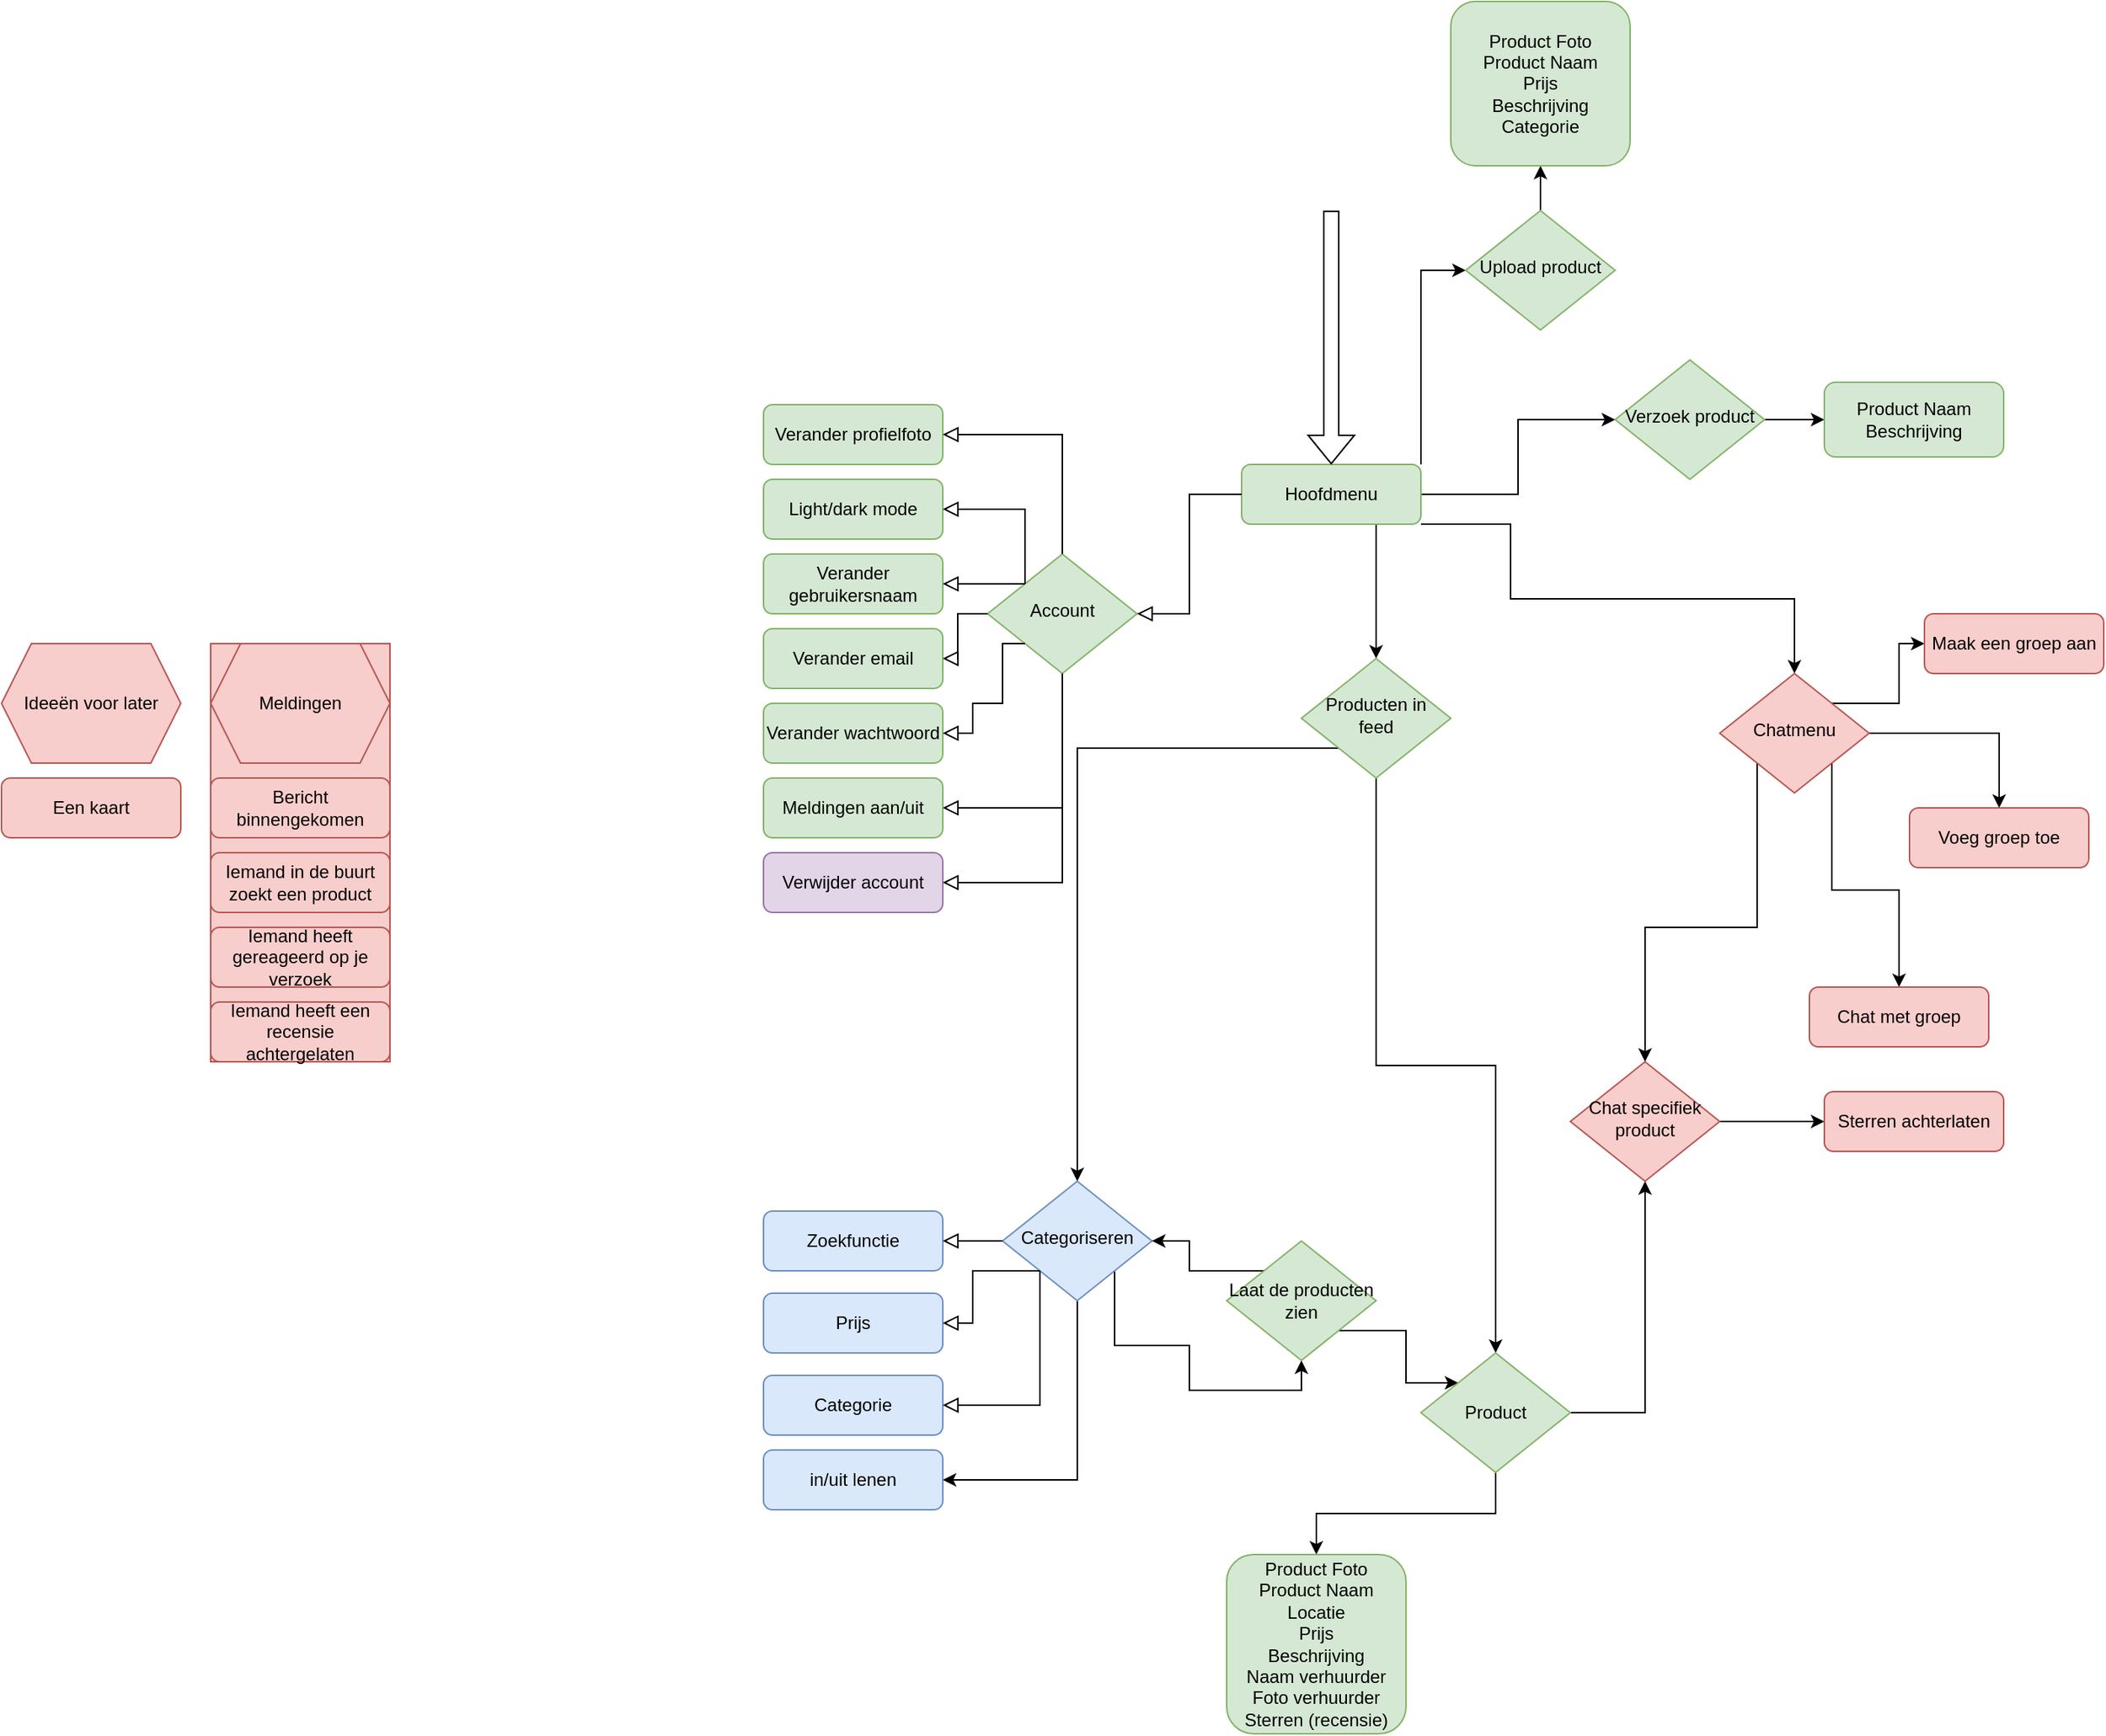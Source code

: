 <mxfile version="22.1.11" type="github">
  <diagram id="C5RBs43oDa-KdzZeNtuy" name="Page-1">
    <mxGraphModel dx="3096" dy="3266" grid="1" gridSize="10" guides="1" tooltips="1" connect="1" arrows="1" fold="1" page="1" pageScale="1" pageWidth="827" pageHeight="1169" math="0" shadow="0">
      <root>
        <mxCell id="WIyWlLk6GJQsqaUBKTNV-0" />
        <mxCell id="WIyWlLk6GJQsqaUBKTNV-1" parent="WIyWlLk6GJQsqaUBKTNV-0" />
        <mxCell id="afaMu38CD6oJEMducVZz-55" style="edgeStyle=orthogonalEdgeStyle;rounded=0;orthogonalLoop=1;jettySize=auto;html=1;exitX=0.75;exitY=1;exitDx=0;exitDy=0;entryX=0.5;entryY=0;entryDx=0;entryDy=0;" parent="WIyWlLk6GJQsqaUBKTNV-1" source="WIyWlLk6GJQsqaUBKTNV-3" target="afaMu38CD6oJEMducVZz-48" edge="1">
          <mxGeometry relative="1" as="geometry" />
        </mxCell>
        <mxCell id="afaMu38CD6oJEMducVZz-69" style="edgeStyle=orthogonalEdgeStyle;rounded=0;orthogonalLoop=1;jettySize=auto;html=1;exitX=1;exitY=1;exitDx=0;exitDy=0;entryX=0.5;entryY=0;entryDx=0;entryDy=0;" parent="WIyWlLk6GJQsqaUBKTNV-1" source="WIyWlLk6GJQsqaUBKTNV-3" target="afaMu38CD6oJEMducVZz-66" edge="1">
          <mxGeometry relative="1" as="geometry">
            <Array as="points">
              <mxPoint x="440" y="70" />
              <mxPoint x="440" y="120" />
              <mxPoint x="630" y="120" />
            </Array>
          </mxGeometry>
        </mxCell>
        <mxCell id="afaMu38CD6oJEMducVZz-87" style="edgeStyle=orthogonalEdgeStyle;rounded=0;orthogonalLoop=1;jettySize=auto;html=1;exitX=1;exitY=0;exitDx=0;exitDy=0;entryX=0;entryY=0.5;entryDx=0;entryDy=0;" parent="WIyWlLk6GJQsqaUBKTNV-1" source="WIyWlLk6GJQsqaUBKTNV-3" target="fX-Z9YBcb2msoDPGb8kQ-4" edge="1">
          <mxGeometry relative="1" as="geometry" />
        </mxCell>
        <mxCell id="afaMu38CD6oJEMducVZz-97" style="edgeStyle=orthogonalEdgeStyle;rounded=0;orthogonalLoop=1;jettySize=auto;html=1;exitX=1;exitY=0.5;exitDx=0;exitDy=0;" parent="WIyWlLk6GJQsqaUBKTNV-1" source="WIyWlLk6GJQsqaUBKTNV-3" target="afaMu38CD6oJEMducVZz-96" edge="1">
          <mxGeometry relative="1" as="geometry" />
        </mxCell>
        <mxCell id="WIyWlLk6GJQsqaUBKTNV-3" value="Hoofdmenu" style="rounded=1;whiteSpace=wrap;html=1;fontSize=12;glass=0;strokeWidth=1;shadow=0;fillColor=#d5e8d4;strokeColor=#82b366;" parent="WIyWlLk6GJQsqaUBKTNV-1" vertex="1">
          <mxGeometry x="260" y="30" width="120" height="40" as="geometry" />
        </mxCell>
        <mxCell id="fX-Z9YBcb2msoDPGb8kQ-0" value="Account" style="rhombus;whiteSpace=wrap;html=1;shadow=0;fontFamily=Helvetica;fontSize=12;align=center;strokeWidth=1;spacing=6;spacingTop=-4;fillColor=#d5e8d4;strokeColor=#82b366;" parent="WIyWlLk6GJQsqaUBKTNV-1" vertex="1">
          <mxGeometry x="90" y="90" width="100" height="80" as="geometry" />
        </mxCell>
        <mxCell id="afaMu38CD6oJEMducVZz-90" style="edgeStyle=orthogonalEdgeStyle;rounded=0;orthogonalLoop=1;jettySize=auto;html=1;exitX=0.5;exitY=0;exitDx=0;exitDy=0;entryX=0.5;entryY=1;entryDx=0;entryDy=0;" parent="WIyWlLk6GJQsqaUBKTNV-1" source="fX-Z9YBcb2msoDPGb8kQ-4" target="afaMu38CD6oJEMducVZz-89" edge="1">
          <mxGeometry relative="1" as="geometry" />
        </mxCell>
        <mxCell id="fX-Z9YBcb2msoDPGb8kQ-4" value="Upload product" style="rhombus;whiteSpace=wrap;html=1;shadow=0;fontFamily=Helvetica;fontSize=12;align=center;strokeWidth=1;spacing=6;spacingTop=-4;fillColor=#d5e8d4;strokeColor=#82b366;" parent="WIyWlLk6GJQsqaUBKTNV-1" vertex="1">
          <mxGeometry x="410" y="-140" width="100" height="80" as="geometry" />
        </mxCell>
        <mxCell id="afaMu38CD6oJEMducVZz-95" style="edgeStyle=orthogonalEdgeStyle;rounded=0;orthogonalLoop=1;jettySize=auto;html=1;exitX=1;exitY=0.5;exitDx=0;exitDy=0;entryX=0;entryY=0.5;entryDx=0;entryDy=0;" parent="WIyWlLk6GJQsqaUBKTNV-1" source="fX-Z9YBcb2msoDPGb8kQ-5" target="afaMu38CD6oJEMducVZz-94" edge="1">
          <mxGeometry relative="1" as="geometry" />
        </mxCell>
        <mxCell id="fX-Z9YBcb2msoDPGb8kQ-5" value="Chat specifiek product" style="rhombus;whiteSpace=wrap;html=1;shadow=0;fontFamily=Helvetica;fontSize=12;align=center;strokeWidth=1;spacing=6;spacingTop=-4;fillColor=#f8cecc;strokeColor=#b85450;" parent="WIyWlLk6GJQsqaUBKTNV-1" vertex="1">
          <mxGeometry x="480" y="430" width="100" height="80" as="geometry" />
        </mxCell>
        <mxCell id="fX-Z9YBcb2msoDPGb8kQ-8" value="" style="rounded=0;html=1;jettySize=auto;orthogonalLoop=1;fontSize=11;endArrow=block;endFill=0;endSize=8;strokeWidth=1;shadow=0;labelBackgroundColor=none;edgeStyle=orthogonalEdgeStyle;entryX=1;entryY=0.5;entryDx=0;entryDy=0;exitX=0;exitY=0.5;exitDx=0;exitDy=0;" parent="WIyWlLk6GJQsqaUBKTNV-1" source="WIyWlLk6GJQsqaUBKTNV-3" target="fX-Z9YBcb2msoDPGb8kQ-0" edge="1">
          <mxGeometry relative="1" as="geometry">
            <mxPoint x="390" y="60" as="sourcePoint" />
            <mxPoint x="460" y="70" as="targetPoint" />
          </mxGeometry>
        </mxCell>
        <mxCell id="fX-Z9YBcb2msoDPGb8kQ-12" value="Verander profielfoto" style="rounded=1;whiteSpace=wrap;html=1;fontSize=12;glass=0;strokeWidth=1;shadow=0;fillColor=#d5e8d4;strokeColor=#82b366;" parent="WIyWlLk6GJQsqaUBKTNV-1" vertex="1">
          <mxGeometry x="-60" y="-10" width="120" height="40" as="geometry" />
        </mxCell>
        <mxCell id="fX-Z9YBcb2msoDPGb8kQ-13" value="Verander gebruikersnaam" style="rounded=1;whiteSpace=wrap;html=1;fontSize=12;glass=0;strokeWidth=1;shadow=0;fillColor=#d5e8d4;strokeColor=#82b366;" parent="WIyWlLk6GJQsqaUBKTNV-1" vertex="1">
          <mxGeometry x="-60" y="90" width="120" height="40" as="geometry" />
        </mxCell>
        <mxCell id="fX-Z9YBcb2msoDPGb8kQ-14" value="Verander email" style="rounded=1;whiteSpace=wrap;html=1;fontSize=12;glass=0;strokeWidth=1;shadow=0;fillColor=#d5e8d4;strokeColor=#82b366;" parent="WIyWlLk6GJQsqaUBKTNV-1" vertex="1">
          <mxGeometry x="-60" y="140" width="120" height="40" as="geometry" />
        </mxCell>
        <mxCell id="fX-Z9YBcb2msoDPGb8kQ-15" value="Verander wachtwoord" style="rounded=1;whiteSpace=wrap;html=1;fontSize=12;glass=0;strokeWidth=1;shadow=0;fillColor=#d5e8d4;strokeColor=#82b366;" parent="WIyWlLk6GJQsqaUBKTNV-1" vertex="1">
          <mxGeometry x="-60" y="190" width="120" height="40" as="geometry" />
        </mxCell>
        <mxCell id="fX-Z9YBcb2msoDPGb8kQ-24" value="Meldingen aan/uit" style="rounded=1;whiteSpace=wrap;html=1;fontSize=12;glass=0;strokeWidth=1;shadow=0;fillColor=#d5e8d4;strokeColor=#82b366;" parent="WIyWlLk6GJQsqaUBKTNV-1" vertex="1">
          <mxGeometry x="-60" y="240" width="120" height="40" as="geometry" />
        </mxCell>
        <mxCell id="afaMu38CD6oJEMducVZz-1" value="" style="group;fillColor=#f8cecc;strokeColor=#b85450;" parent="WIyWlLk6GJQsqaUBKTNV-1" vertex="1" connectable="0">
          <mxGeometry x="-430" y="150" width="120" height="280" as="geometry" />
        </mxCell>
        <mxCell id="fX-Z9YBcb2msoDPGb8kQ-20" value="Bericht binnengekomen" style="rounded=1;whiteSpace=wrap;html=1;fontSize=12;glass=0;strokeWidth=1;shadow=0;fillColor=#f8cecc;strokeColor=#b85450;" parent="afaMu38CD6oJEMducVZz-1" vertex="1">
          <mxGeometry y="90" width="120" height="40" as="geometry" />
        </mxCell>
        <mxCell id="fX-Z9YBcb2msoDPGb8kQ-21" value="Iemand in de buurt zoekt een product" style="rounded=1;whiteSpace=wrap;html=1;fontSize=12;glass=0;strokeWidth=1;shadow=0;fillColor=#f8cecc;strokeColor=#b85450;" parent="afaMu38CD6oJEMducVZz-1" vertex="1">
          <mxGeometry y="140" width="120" height="40" as="geometry" />
        </mxCell>
        <mxCell id="fX-Z9YBcb2msoDPGb8kQ-22" value="Iemand heeft gereageerd op je verzoek" style="rounded=1;whiteSpace=wrap;html=1;fontSize=12;glass=0;strokeWidth=1;shadow=0;fillColor=#f8cecc;strokeColor=#b85450;" parent="afaMu38CD6oJEMducVZz-1" vertex="1">
          <mxGeometry y="190" width="120" height="40" as="geometry" />
        </mxCell>
        <mxCell id="fX-Z9YBcb2msoDPGb8kQ-23" value="Iemand heeft een recensie achtergelaten" style="rounded=1;whiteSpace=wrap;html=1;fontSize=12;glass=0;strokeWidth=1;shadow=0;fillColor=#f8cecc;strokeColor=#b85450;" parent="afaMu38CD6oJEMducVZz-1" vertex="1">
          <mxGeometry y="240" width="120" height="40" as="geometry" />
        </mxCell>
        <mxCell id="afaMu38CD6oJEMducVZz-0" value="Meldingen" style="shape=hexagon;perimeter=hexagonPerimeter2;whiteSpace=wrap;html=1;fixedSize=1;fillColor=#f8cecc;strokeColor=#b85450;" parent="afaMu38CD6oJEMducVZz-1" vertex="1">
          <mxGeometry width="120" height="80" as="geometry" />
        </mxCell>
        <mxCell id="afaMu38CD6oJEMducVZz-2" value="" style="rounded=0;html=1;jettySize=auto;orthogonalLoop=1;fontSize=11;endArrow=block;endFill=0;endSize=8;strokeWidth=1;shadow=0;labelBackgroundColor=none;edgeStyle=orthogonalEdgeStyle;entryX=1;entryY=0.5;entryDx=0;entryDy=0;exitX=0.5;exitY=0;exitDx=0;exitDy=0;" parent="WIyWlLk6GJQsqaUBKTNV-1" source="fX-Z9YBcb2msoDPGb8kQ-0" target="fX-Z9YBcb2msoDPGb8kQ-12" edge="1">
          <mxGeometry relative="1" as="geometry">
            <mxPoint x="230" y="30" as="sourcePoint" />
            <mxPoint x="100" y="90" as="targetPoint" />
          </mxGeometry>
        </mxCell>
        <mxCell id="afaMu38CD6oJEMducVZz-3" value="" style="rounded=0;html=1;jettySize=auto;orthogonalLoop=1;fontSize=11;endArrow=block;endFill=0;endSize=8;strokeWidth=1;shadow=0;labelBackgroundColor=none;edgeStyle=orthogonalEdgeStyle;entryX=1;entryY=0.5;entryDx=0;entryDy=0;exitX=0.5;exitY=1;exitDx=0;exitDy=0;" parent="WIyWlLk6GJQsqaUBKTNV-1" source="fX-Z9YBcb2msoDPGb8kQ-0" target="fX-Z9YBcb2msoDPGb8kQ-24" edge="1">
          <mxGeometry relative="1" as="geometry">
            <mxPoint x="100" y="140" as="sourcePoint" />
            <mxPoint x="70" y="70" as="targetPoint" />
          </mxGeometry>
        </mxCell>
        <mxCell id="afaMu38CD6oJEMducVZz-4" value="" style="rounded=0;html=1;jettySize=auto;orthogonalLoop=1;fontSize=11;endArrow=block;endFill=0;endSize=8;strokeWidth=1;shadow=0;labelBackgroundColor=none;edgeStyle=orthogonalEdgeStyle;entryX=1;entryY=0.5;entryDx=0;entryDy=0;exitX=0;exitY=0;exitDx=0;exitDy=0;" parent="WIyWlLk6GJQsqaUBKTNV-1" source="fX-Z9YBcb2msoDPGb8kQ-0" target="fX-Z9YBcb2msoDPGb8kQ-13" edge="1">
          <mxGeometry relative="1" as="geometry">
            <mxPoint x="150" y="100" as="sourcePoint" />
            <mxPoint x="70" y="70" as="targetPoint" />
          </mxGeometry>
        </mxCell>
        <mxCell id="afaMu38CD6oJEMducVZz-5" value="" style="rounded=0;html=1;jettySize=auto;orthogonalLoop=1;fontSize=11;endArrow=block;endFill=0;endSize=8;strokeWidth=1;shadow=0;labelBackgroundColor=none;edgeStyle=orthogonalEdgeStyle;entryX=1;entryY=0.5;entryDx=0;entryDy=0;exitX=0;exitY=0.5;exitDx=0;exitDy=0;" parent="WIyWlLk6GJQsqaUBKTNV-1" source="fX-Z9YBcb2msoDPGb8kQ-0" target="fX-Z9YBcb2msoDPGb8kQ-14" edge="1">
          <mxGeometry relative="1" as="geometry">
            <mxPoint x="160" y="110" as="sourcePoint" />
            <mxPoint x="80" y="80" as="targetPoint" />
          </mxGeometry>
        </mxCell>
        <mxCell id="afaMu38CD6oJEMducVZz-6" value="" style="rounded=0;html=1;jettySize=auto;orthogonalLoop=1;fontSize=11;endArrow=block;endFill=0;endSize=8;strokeWidth=1;shadow=0;labelBackgroundColor=none;edgeStyle=orthogonalEdgeStyle;entryX=1;entryY=0.5;entryDx=0;entryDy=0;exitX=0;exitY=1;exitDx=0;exitDy=0;" parent="WIyWlLk6GJQsqaUBKTNV-1" source="fX-Z9YBcb2msoDPGb8kQ-0" target="fX-Z9YBcb2msoDPGb8kQ-15" edge="1">
          <mxGeometry relative="1" as="geometry">
            <mxPoint x="170" y="120" as="sourcePoint" />
            <mxPoint x="90" y="90" as="targetPoint" />
            <Array as="points">
              <mxPoint x="100" y="150" />
              <mxPoint x="100" y="190" />
              <mxPoint x="80" y="190" />
              <mxPoint x="80" y="210" />
            </Array>
          </mxGeometry>
        </mxCell>
        <mxCell id="afaMu38CD6oJEMducVZz-57" style="edgeStyle=orthogonalEdgeStyle;rounded=0;orthogonalLoop=1;jettySize=auto;html=1;exitX=1;exitY=1;exitDx=0;exitDy=0;entryX=0.5;entryY=1;entryDx=0;entryDy=0;" parent="WIyWlLk6GJQsqaUBKTNV-1" source="afaMu38CD6oJEMducVZz-15" target="afaMu38CD6oJEMducVZz-49" edge="1">
          <mxGeometry relative="1" as="geometry">
            <Array as="points">
              <mxPoint x="175" y="620" />
              <mxPoint x="225" y="620" />
              <mxPoint x="225" y="650" />
              <mxPoint x="300" y="650" />
            </Array>
          </mxGeometry>
        </mxCell>
        <mxCell id="afaMu38CD6oJEMducVZz-101" style="edgeStyle=orthogonalEdgeStyle;rounded=0;orthogonalLoop=1;jettySize=auto;html=1;exitX=0.5;exitY=1;exitDx=0;exitDy=0;entryX=1;entryY=0.5;entryDx=0;entryDy=0;" parent="WIyWlLk6GJQsqaUBKTNV-1" source="afaMu38CD6oJEMducVZz-15" target="afaMu38CD6oJEMducVZz-100" edge="1">
          <mxGeometry relative="1" as="geometry">
            <Array as="points">
              <mxPoint x="150" y="710" />
            </Array>
          </mxGeometry>
        </mxCell>
        <mxCell id="afaMu38CD6oJEMducVZz-15" value="Categoriseren" style="rhombus;whiteSpace=wrap;html=1;shadow=0;fontFamily=Helvetica;fontSize=12;align=center;strokeWidth=1;spacing=6;spacingTop=-4;fillColor=#dae8fc;strokeColor=#6c8ebf;" parent="WIyWlLk6GJQsqaUBKTNV-1" vertex="1">
          <mxGeometry x="100" y="510" width="100" height="80" as="geometry" />
        </mxCell>
        <mxCell id="afaMu38CD6oJEMducVZz-16" value="Zoekfunctie" style="rounded=1;whiteSpace=wrap;html=1;fontSize=12;glass=0;strokeWidth=1;shadow=0;fillColor=#dae8fc;strokeColor=#6c8ebf;" parent="WIyWlLk6GJQsqaUBKTNV-1" vertex="1">
          <mxGeometry x="-60" y="530" width="120" height="40" as="geometry" />
        </mxCell>
        <mxCell id="afaMu38CD6oJEMducVZz-17" value="Prijs" style="rounded=1;whiteSpace=wrap;html=1;fontSize=12;glass=0;strokeWidth=1;shadow=0;fillColor=#dae8fc;strokeColor=#6c8ebf;" parent="WIyWlLk6GJQsqaUBKTNV-1" vertex="1">
          <mxGeometry x="-60" y="585" width="120" height="40" as="geometry" />
        </mxCell>
        <mxCell id="afaMu38CD6oJEMducVZz-25" value="Categorie" style="rounded=1;whiteSpace=wrap;html=1;fontSize=12;glass=0;strokeWidth=1;shadow=0;fillColor=#dae8fc;strokeColor=#6c8ebf;" parent="WIyWlLk6GJQsqaUBKTNV-1" vertex="1">
          <mxGeometry x="-60" y="640" width="120" height="40" as="geometry" />
        </mxCell>
        <mxCell id="afaMu38CD6oJEMducVZz-40" value="" style="rounded=0;html=1;jettySize=auto;orthogonalLoop=1;fontSize=11;endArrow=block;endFill=0;endSize=8;strokeWidth=1;shadow=0;labelBackgroundColor=none;edgeStyle=orthogonalEdgeStyle;entryX=1;entryY=0.5;entryDx=0;entryDy=0;exitX=0;exitY=0.5;exitDx=0;exitDy=0;" parent="WIyWlLk6GJQsqaUBKTNV-1" source="afaMu38CD6oJEMducVZz-15" target="afaMu38CD6oJEMducVZz-16" edge="1">
          <mxGeometry relative="1" as="geometry">
            <mxPoint x="245" y="480" as="sourcePoint" />
            <mxPoint x="185" y="540" as="targetPoint" />
          </mxGeometry>
        </mxCell>
        <mxCell id="afaMu38CD6oJEMducVZz-41" value="" style="rounded=0;html=1;jettySize=auto;orthogonalLoop=1;fontSize=11;endArrow=block;endFill=0;endSize=8;strokeWidth=1;shadow=0;labelBackgroundColor=none;edgeStyle=orthogonalEdgeStyle;entryX=1;entryY=0.5;entryDx=0;entryDy=0;exitX=0;exitY=1;exitDx=0;exitDy=0;" parent="WIyWlLk6GJQsqaUBKTNV-1" source="afaMu38CD6oJEMducVZz-15" target="afaMu38CD6oJEMducVZz-17" edge="1">
          <mxGeometry relative="1" as="geometry">
            <mxPoint x="110" y="560" as="sourcePoint" />
            <mxPoint x="70" y="560" as="targetPoint" />
          </mxGeometry>
        </mxCell>
        <mxCell id="afaMu38CD6oJEMducVZz-42" value="" style="rounded=0;html=1;jettySize=auto;orthogonalLoop=1;fontSize=11;endArrow=block;endFill=0;endSize=8;strokeWidth=1;shadow=0;labelBackgroundColor=none;edgeStyle=orthogonalEdgeStyle;entryX=1;entryY=0.5;entryDx=0;entryDy=0;exitX=0;exitY=1;exitDx=0;exitDy=0;" parent="WIyWlLk6GJQsqaUBKTNV-1" source="afaMu38CD6oJEMducVZz-15" target="afaMu38CD6oJEMducVZz-25" edge="1">
          <mxGeometry relative="1" as="geometry">
            <mxPoint x="135" y="580" as="sourcePoint" />
            <mxPoint x="70" y="615" as="targetPoint" />
            <Array as="points">
              <mxPoint x="125" y="660" />
            </Array>
          </mxGeometry>
        </mxCell>
        <mxCell id="afaMu38CD6oJEMducVZz-43" value="Ideeën voor later" style="shape=hexagon;perimeter=hexagonPerimeter2;whiteSpace=wrap;html=1;fixedSize=1;fillColor=#f8cecc;strokeColor=#b85450;" parent="WIyWlLk6GJQsqaUBKTNV-1" vertex="1">
          <mxGeometry x="-570" y="150" width="120" height="80" as="geometry" />
        </mxCell>
        <mxCell id="afaMu38CD6oJEMducVZz-44" value="Een kaart" style="rounded=1;whiteSpace=wrap;html=1;fontSize=12;glass=0;strokeWidth=1;shadow=0;fillColor=#f8cecc;strokeColor=#b85450;" parent="WIyWlLk6GJQsqaUBKTNV-1" vertex="1">
          <mxGeometry x="-570" y="240" width="120" height="40" as="geometry" />
        </mxCell>
        <mxCell id="afaMu38CD6oJEMducVZz-52" style="edgeStyle=orthogonalEdgeStyle;rounded=0;orthogonalLoop=1;jettySize=auto;html=1;exitX=0.5;exitY=1;exitDx=0;exitDy=0;entryX=0.5;entryY=0;entryDx=0;entryDy=0;" parent="WIyWlLk6GJQsqaUBKTNV-1" source="afaMu38CD6oJEMducVZz-48" target="afaMu38CD6oJEMducVZz-51" edge="1">
          <mxGeometry relative="1" as="geometry" />
        </mxCell>
        <mxCell id="oRf8qmdozIg_NKC_p3sM-3" style="edgeStyle=orthogonalEdgeStyle;rounded=0;orthogonalLoop=1;jettySize=auto;html=1;exitX=0;exitY=1;exitDx=0;exitDy=0;entryX=0.5;entryY=0;entryDx=0;entryDy=0;" parent="WIyWlLk6GJQsqaUBKTNV-1" source="afaMu38CD6oJEMducVZz-48" target="afaMu38CD6oJEMducVZz-15" edge="1">
          <mxGeometry relative="1" as="geometry" />
        </mxCell>
        <mxCell id="afaMu38CD6oJEMducVZz-48" value="Producten in feed" style="rhombus;whiteSpace=wrap;html=1;shadow=0;fontFamily=Helvetica;fontSize=12;align=center;strokeWidth=1;spacing=6;spacingTop=-4;fillColor=#d5e8d4;strokeColor=#82b366;" parent="WIyWlLk6GJQsqaUBKTNV-1" vertex="1">
          <mxGeometry x="300" y="160" width="100" height="80" as="geometry" />
        </mxCell>
        <mxCell id="afaMu38CD6oJEMducVZz-56" style="edgeStyle=orthogonalEdgeStyle;rounded=0;orthogonalLoop=1;jettySize=auto;html=1;exitX=1;exitY=1;exitDx=0;exitDy=0;entryX=0;entryY=0;entryDx=0;entryDy=0;" parent="WIyWlLk6GJQsqaUBKTNV-1" source="afaMu38CD6oJEMducVZz-49" target="afaMu38CD6oJEMducVZz-51" edge="1">
          <mxGeometry relative="1" as="geometry" />
        </mxCell>
        <mxCell id="afaMu38CD6oJEMducVZz-58" style="edgeStyle=orthogonalEdgeStyle;rounded=0;orthogonalLoop=1;jettySize=auto;html=1;exitX=0;exitY=0;exitDx=0;exitDy=0;entryX=1;entryY=0.5;entryDx=0;entryDy=0;" parent="WIyWlLk6GJQsqaUBKTNV-1" source="afaMu38CD6oJEMducVZz-49" target="afaMu38CD6oJEMducVZz-15" edge="1">
          <mxGeometry relative="1" as="geometry" />
        </mxCell>
        <mxCell id="afaMu38CD6oJEMducVZz-49" value="Laat de producten zien" style="rhombus;whiteSpace=wrap;html=1;fillColor=#d5e8d4;strokeColor=#82b366;" parent="WIyWlLk6GJQsqaUBKTNV-1" vertex="1">
          <mxGeometry x="250" y="550" width="100" height="80" as="geometry" />
        </mxCell>
        <mxCell id="afaMu38CD6oJEMducVZz-64" style="edgeStyle=orthogonalEdgeStyle;rounded=0;orthogonalLoop=1;jettySize=auto;html=1;exitX=0.5;exitY=1;exitDx=0;exitDy=0;entryX=0.5;entryY=0;entryDx=0;entryDy=0;" parent="WIyWlLk6GJQsqaUBKTNV-1" source="afaMu38CD6oJEMducVZz-51" target="afaMu38CD6oJEMducVZz-62" edge="1">
          <mxGeometry relative="1" as="geometry" />
        </mxCell>
        <mxCell id="afaMu38CD6oJEMducVZz-65" style="edgeStyle=orthogonalEdgeStyle;rounded=0;orthogonalLoop=1;jettySize=auto;html=1;exitX=1;exitY=0.5;exitDx=0;exitDy=0;entryX=0.5;entryY=1;entryDx=0;entryDy=0;" parent="WIyWlLk6GJQsqaUBKTNV-1" source="afaMu38CD6oJEMducVZz-51" target="fX-Z9YBcb2msoDPGb8kQ-5" edge="1">
          <mxGeometry relative="1" as="geometry" />
        </mxCell>
        <mxCell id="afaMu38CD6oJEMducVZz-51" value="Product" style="rhombus;whiteSpace=wrap;html=1;fillColor=#d5e8d4;strokeColor=#82b366;" parent="WIyWlLk6GJQsqaUBKTNV-1" vertex="1">
          <mxGeometry x="380" y="625" width="100" height="80" as="geometry" />
        </mxCell>
        <mxCell id="afaMu38CD6oJEMducVZz-62" value="Product Foto&lt;br&gt;Product Naam&lt;br&gt;Locatie&lt;br&gt;Prijs&lt;br&gt;Beschrijving&lt;br&gt;Naam verhuurder&lt;br&gt;Foto verhuurder&lt;br&gt;Sterren (recensie)" style="rounded=1;whiteSpace=wrap;html=1;fontSize=12;glass=0;strokeWidth=1;shadow=0;fillColor=#d5e8d4;strokeColor=#82b366;" parent="WIyWlLk6GJQsqaUBKTNV-1" vertex="1">
          <mxGeometry x="250" y="760" width="120" height="120" as="geometry" />
        </mxCell>
        <mxCell id="afaMu38CD6oJEMducVZz-77" style="edgeStyle=orthogonalEdgeStyle;rounded=0;orthogonalLoop=1;jettySize=auto;html=1;exitX=0;exitY=1;exitDx=0;exitDy=0;entryX=0.5;entryY=0;entryDx=0;entryDy=0;" parent="WIyWlLk6GJQsqaUBKTNV-1" source="afaMu38CD6oJEMducVZz-66" target="fX-Z9YBcb2msoDPGb8kQ-5" edge="1">
          <mxGeometry relative="1" as="geometry" />
        </mxCell>
        <mxCell id="afaMu38CD6oJEMducVZz-80" style="edgeStyle=orthogonalEdgeStyle;rounded=0;orthogonalLoop=1;jettySize=auto;html=1;exitX=1;exitY=1;exitDx=0;exitDy=0;entryX=0.5;entryY=0;entryDx=0;entryDy=0;" parent="WIyWlLk6GJQsqaUBKTNV-1" source="afaMu38CD6oJEMducVZz-66" target="afaMu38CD6oJEMducVZz-81" edge="1">
          <mxGeometry relative="1" as="geometry">
            <mxPoint x="675" y="370" as="targetPoint" />
          </mxGeometry>
        </mxCell>
        <mxCell id="afaMu38CD6oJEMducVZz-83" style="edgeStyle=orthogonalEdgeStyle;rounded=0;orthogonalLoop=1;jettySize=auto;html=1;exitX=1;exitY=0.5;exitDx=0;exitDy=0;entryX=0.5;entryY=0;entryDx=0;entryDy=0;" parent="WIyWlLk6GJQsqaUBKTNV-1" source="afaMu38CD6oJEMducVZz-66" target="afaMu38CD6oJEMducVZz-82" edge="1">
          <mxGeometry relative="1" as="geometry" />
        </mxCell>
        <mxCell id="afaMu38CD6oJEMducVZz-85" style="edgeStyle=orthogonalEdgeStyle;rounded=0;orthogonalLoop=1;jettySize=auto;html=1;exitX=1;exitY=0;exitDx=0;exitDy=0;entryX=0;entryY=0.5;entryDx=0;entryDy=0;" parent="WIyWlLk6GJQsqaUBKTNV-1" source="afaMu38CD6oJEMducVZz-66" target="afaMu38CD6oJEMducVZz-84" edge="1">
          <mxGeometry relative="1" as="geometry" />
        </mxCell>
        <mxCell id="afaMu38CD6oJEMducVZz-66" value="Chatmenu" style="rhombus;whiteSpace=wrap;html=1;shadow=0;fontFamily=Helvetica;fontSize=12;align=center;strokeWidth=1;spacing=6;spacingTop=-4;fillColor=#f8cecc;strokeColor=#b85450;" parent="WIyWlLk6GJQsqaUBKTNV-1" vertex="1">
          <mxGeometry x="580" y="170" width="100" height="80" as="geometry" />
        </mxCell>
        <mxCell id="afaMu38CD6oJEMducVZz-81" value="Chat met groep" style="rounded=1;whiteSpace=wrap;html=1;fontSize=12;glass=0;strokeWidth=1;shadow=0;fillColor=#f8cecc;strokeColor=#b85450;" parent="WIyWlLk6GJQsqaUBKTNV-1" vertex="1">
          <mxGeometry x="640" y="380" width="120" height="40" as="geometry" />
        </mxCell>
        <mxCell id="afaMu38CD6oJEMducVZz-82" value="Voeg groep toe" style="rounded=1;whiteSpace=wrap;html=1;fontSize=12;glass=0;strokeWidth=1;shadow=0;fillColor=#f8cecc;strokeColor=#b85450;" parent="WIyWlLk6GJQsqaUBKTNV-1" vertex="1">
          <mxGeometry x="707" y="260" width="120" height="40" as="geometry" />
        </mxCell>
        <mxCell id="afaMu38CD6oJEMducVZz-84" value="Maak een groep aan" style="rounded=1;whiteSpace=wrap;html=1;fontSize=12;glass=0;strokeWidth=1;shadow=0;fillColor=#f8cecc;strokeColor=#b85450;" parent="WIyWlLk6GJQsqaUBKTNV-1" vertex="1">
          <mxGeometry x="717" y="130" width="120" height="40" as="geometry" />
        </mxCell>
        <mxCell id="afaMu38CD6oJEMducVZz-86" value="" style="shape=flexArrow;endArrow=classic;html=1;rounded=0;" parent="WIyWlLk6GJQsqaUBKTNV-1" target="WIyWlLk6GJQsqaUBKTNV-3" edge="1">
          <mxGeometry width="50" height="50" relative="1" as="geometry">
            <mxPoint x="320" y="-140" as="sourcePoint" />
            <mxPoint x="370" y="-50" as="targetPoint" />
          </mxGeometry>
        </mxCell>
        <mxCell id="afaMu38CD6oJEMducVZz-89" value="Product Foto&lt;br&gt;Product Naam&lt;br&gt;Prijs&lt;br&gt;Beschrijving&lt;br&gt;Categorie" style="rounded=1;whiteSpace=wrap;html=1;fontSize=12;glass=0;strokeWidth=1;shadow=0;fillColor=#d5e8d4;strokeColor=#82b366;" parent="WIyWlLk6GJQsqaUBKTNV-1" vertex="1">
          <mxGeometry x="400" y="-280" width="120" height="110" as="geometry" />
        </mxCell>
        <mxCell id="afaMu38CD6oJEMducVZz-94" value="Sterren achterlaten" style="rounded=1;whiteSpace=wrap;html=1;fontSize=12;glass=0;strokeWidth=1;shadow=0;fillColor=#f8cecc;strokeColor=#b85450;" parent="WIyWlLk6GJQsqaUBKTNV-1" vertex="1">
          <mxGeometry x="650" y="450" width="120" height="40" as="geometry" />
        </mxCell>
        <mxCell id="afaMu38CD6oJEMducVZz-99" style="edgeStyle=orthogonalEdgeStyle;rounded=0;orthogonalLoop=1;jettySize=auto;html=1;exitX=1;exitY=0.5;exitDx=0;exitDy=0;entryX=0;entryY=0.5;entryDx=0;entryDy=0;" parent="WIyWlLk6GJQsqaUBKTNV-1" source="afaMu38CD6oJEMducVZz-96" target="afaMu38CD6oJEMducVZz-98" edge="1">
          <mxGeometry relative="1" as="geometry" />
        </mxCell>
        <mxCell id="afaMu38CD6oJEMducVZz-96" value="Verzoek product" style="rhombus;whiteSpace=wrap;html=1;shadow=0;fontFamily=Helvetica;fontSize=12;align=center;strokeWidth=1;spacing=6;spacingTop=-4;fillColor=#d5e8d4;strokeColor=#82b366;" parent="WIyWlLk6GJQsqaUBKTNV-1" vertex="1">
          <mxGeometry x="510" y="-40" width="100" height="80" as="geometry" />
        </mxCell>
        <mxCell id="afaMu38CD6oJEMducVZz-98" value="Product Naam&lt;br&gt;Beschrijving" style="rounded=1;whiteSpace=wrap;html=1;fontSize=12;glass=0;strokeWidth=1;shadow=0;fillColor=#d5e8d4;strokeColor=#82b366;" parent="WIyWlLk6GJQsqaUBKTNV-1" vertex="1">
          <mxGeometry x="650" y="-25" width="120" height="50" as="geometry" />
        </mxCell>
        <mxCell id="afaMu38CD6oJEMducVZz-100" value="in/uit lenen" style="rounded=1;whiteSpace=wrap;html=1;fontSize=12;glass=0;strokeWidth=1;shadow=0;fillColor=#dae8fc;strokeColor=#6c8ebf;" parent="WIyWlLk6GJQsqaUBKTNV-1" vertex="1">
          <mxGeometry x="-60" y="690" width="120" height="40" as="geometry" />
        </mxCell>
        <mxCell id="slMOPmLPTgEqpCphf5-d-0" value="Light/dark mode" style="rounded=1;whiteSpace=wrap;html=1;fontSize=12;glass=0;strokeWidth=1;shadow=0;fillColor=#d5e8d4;strokeColor=#82b366;" parent="WIyWlLk6GJQsqaUBKTNV-1" vertex="1">
          <mxGeometry x="-60" y="40" width="120" height="40" as="geometry" />
        </mxCell>
        <mxCell id="slMOPmLPTgEqpCphf5-d-2" value="" style="rounded=0;html=1;jettySize=auto;orthogonalLoop=1;fontSize=11;endArrow=block;endFill=0;endSize=8;strokeWidth=1;shadow=0;labelBackgroundColor=none;edgeStyle=orthogonalEdgeStyle;entryX=1;entryY=0.5;entryDx=0;entryDy=0;exitX=0;exitY=0;exitDx=0;exitDy=0;" parent="WIyWlLk6GJQsqaUBKTNV-1" source="fX-Z9YBcb2msoDPGb8kQ-0" target="slMOPmLPTgEqpCphf5-d-0" edge="1">
          <mxGeometry relative="1" as="geometry">
            <mxPoint x="150" y="100" as="sourcePoint" />
            <mxPoint x="70" y="20" as="targetPoint" />
            <Array as="points">
              <mxPoint x="115" y="60" />
            </Array>
          </mxGeometry>
        </mxCell>
        <mxCell id="gbVdAUknhG7rommS-vQZ-0" value="Verwijder account" style="rounded=1;whiteSpace=wrap;html=1;fontSize=12;glass=0;strokeWidth=1;shadow=0;fillColor=#e1d5e7;strokeColor=#9673a6;" parent="WIyWlLk6GJQsqaUBKTNV-1" vertex="1">
          <mxGeometry x="-60" y="290" width="120" height="40" as="geometry" />
        </mxCell>
        <mxCell id="oRf8qmdozIg_NKC_p3sM-1" value="" style="rounded=0;html=1;jettySize=auto;orthogonalLoop=1;fontSize=11;endArrow=block;endFill=0;endSize=8;strokeWidth=1;shadow=0;labelBackgroundColor=none;edgeStyle=orthogonalEdgeStyle;entryX=1;entryY=0.5;entryDx=0;entryDy=0;exitX=0.5;exitY=1;exitDx=0;exitDy=0;" parent="WIyWlLk6GJQsqaUBKTNV-1" source="fX-Z9YBcb2msoDPGb8kQ-0" target="gbVdAUknhG7rommS-vQZ-0" edge="1">
          <mxGeometry relative="1" as="geometry">
            <mxPoint x="150" y="180" as="sourcePoint" />
            <mxPoint x="70" y="270" as="targetPoint" />
          </mxGeometry>
        </mxCell>
      </root>
    </mxGraphModel>
  </diagram>
</mxfile>
